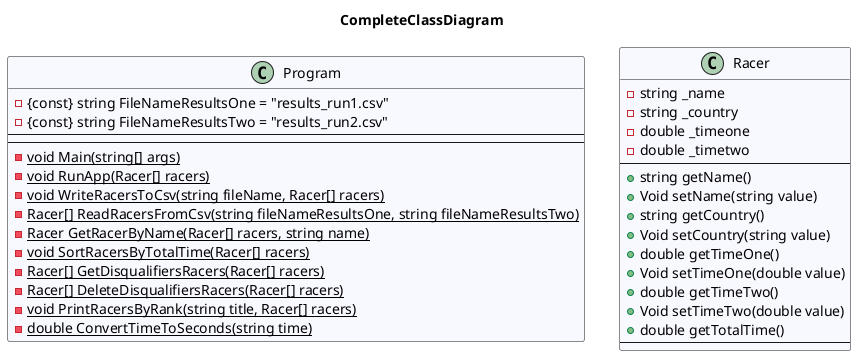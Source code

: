 @startuml CompleteClassDiagram
title CompleteClassDiagram
 class Program #GhostWhite {
- {const} string FileNameResultsOne = "results_run1.csv"
- {const} string FileNameResultsTwo = "results_run2.csv"
---
---
- {static} void Main(string[] args)
- {static} void RunApp(Racer[] racers)
- {static} void WriteRacersToCsv(string fileName, Racer[] racers)
- {static} Racer[] ReadRacersFromCsv(string fileNameResultsOne, string fileNameResultsTwo)
- {static} Racer GetRacerByName(Racer[] racers, string name)
- {static} void SortRacersByTotalTime(Racer[] racers)
- {static} Racer[] GetDisqualifiersRacers(Racer[] racers)
- {static} Racer[] DeleteDisqualifiersRacers(Racer[] racers)
- {static} void PrintRacersByRank(string title, Racer[] racers)
- {static} double ConvertTimeToSeconds(string time)
}
 class Racer #GhostWhite {
- string _name
- string _country
- double _timeone
- double _timetwo
---
+ string getName()
+ Void setName(string value)
+ string getCountry()
+ Void setCountry(string value)
+ double getTimeOne()
+ Void setTimeOne(double value)
+ double getTimeTwo()
+ Void setTimeTwo(double value)
+ double getTotalTime()
---
}
@enduml
